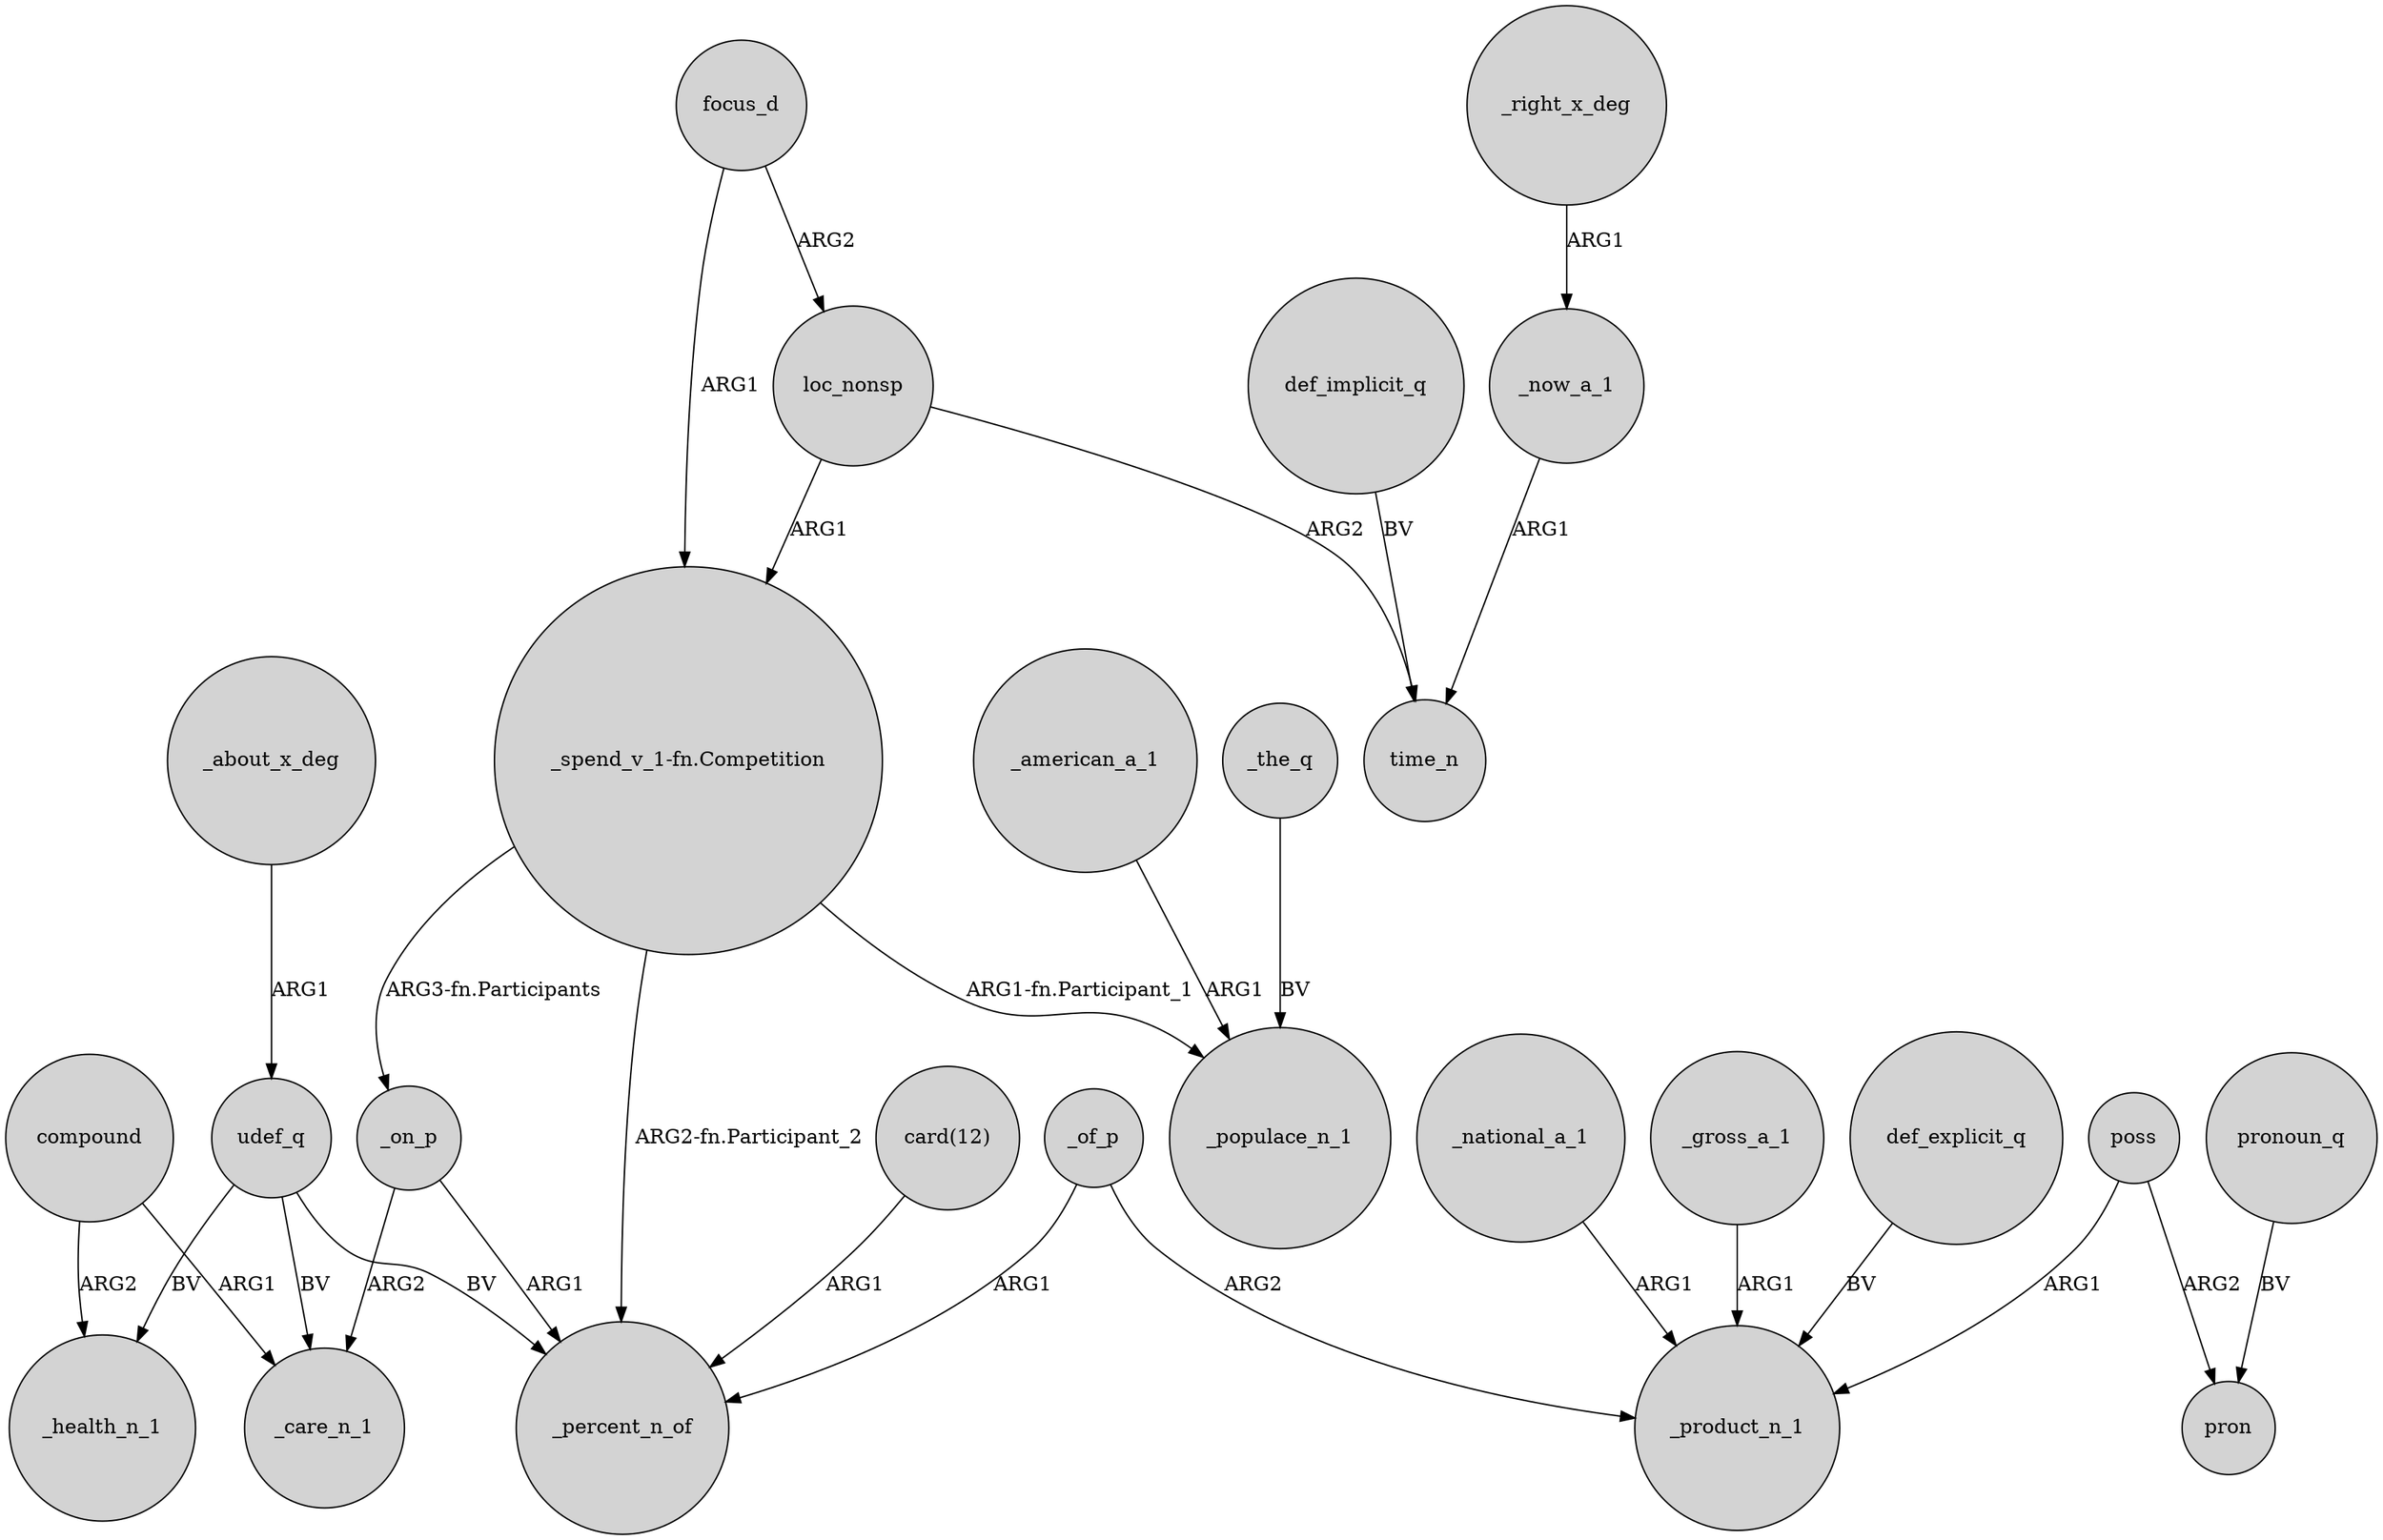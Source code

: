 digraph {
	node [shape=circle style=filled]
	udef_q -> _health_n_1 [label=BV]
	def_explicit_q -> _product_n_1 [label=BV]
	compound -> _health_n_1 [label=ARG2]
	udef_q -> _care_n_1 [label=BV]
	_national_a_1 -> _product_n_1 [label=ARG1]
	focus_d -> "_spend_v_1-fn.Competition" [label=ARG1]
	focus_d -> loc_nonsp [label=ARG2]
	_of_p -> _percent_n_of [label=ARG1]
	_of_p -> _product_n_1 [label=ARG2]
	_now_a_1 -> time_n [label=ARG1]
	_about_x_deg -> udef_q [label=ARG1]
	_right_x_deg -> _now_a_1 [label=ARG1]
	_american_a_1 -> _populace_n_1 [label=ARG1]
	pronoun_q -> pron [label=BV]
	poss -> pron [label=ARG2]
	compound -> _care_n_1 [label=ARG1]
	loc_nonsp -> "_spend_v_1-fn.Competition" [label=ARG1]
	udef_q -> _percent_n_of [label=BV]
	"card(12)" -> _percent_n_of [label=ARG1]
	_on_p -> _percent_n_of [label=ARG1]
	_gross_a_1 -> _product_n_1 [label=ARG1]
	loc_nonsp -> time_n [label=ARG2]
	poss -> _product_n_1 [label=ARG1]
	_the_q -> _populace_n_1 [label=BV]
	_on_p -> _care_n_1 [label=ARG2]
	"_spend_v_1-fn.Competition" -> _populace_n_1 [label="ARG1-fn.Participant_1"]
	"_spend_v_1-fn.Competition" -> _percent_n_of [label="ARG2-fn.Participant_2"]
	"_spend_v_1-fn.Competition" -> _on_p [label="ARG3-fn.Participants"]
	def_implicit_q -> time_n [label=BV]
}

